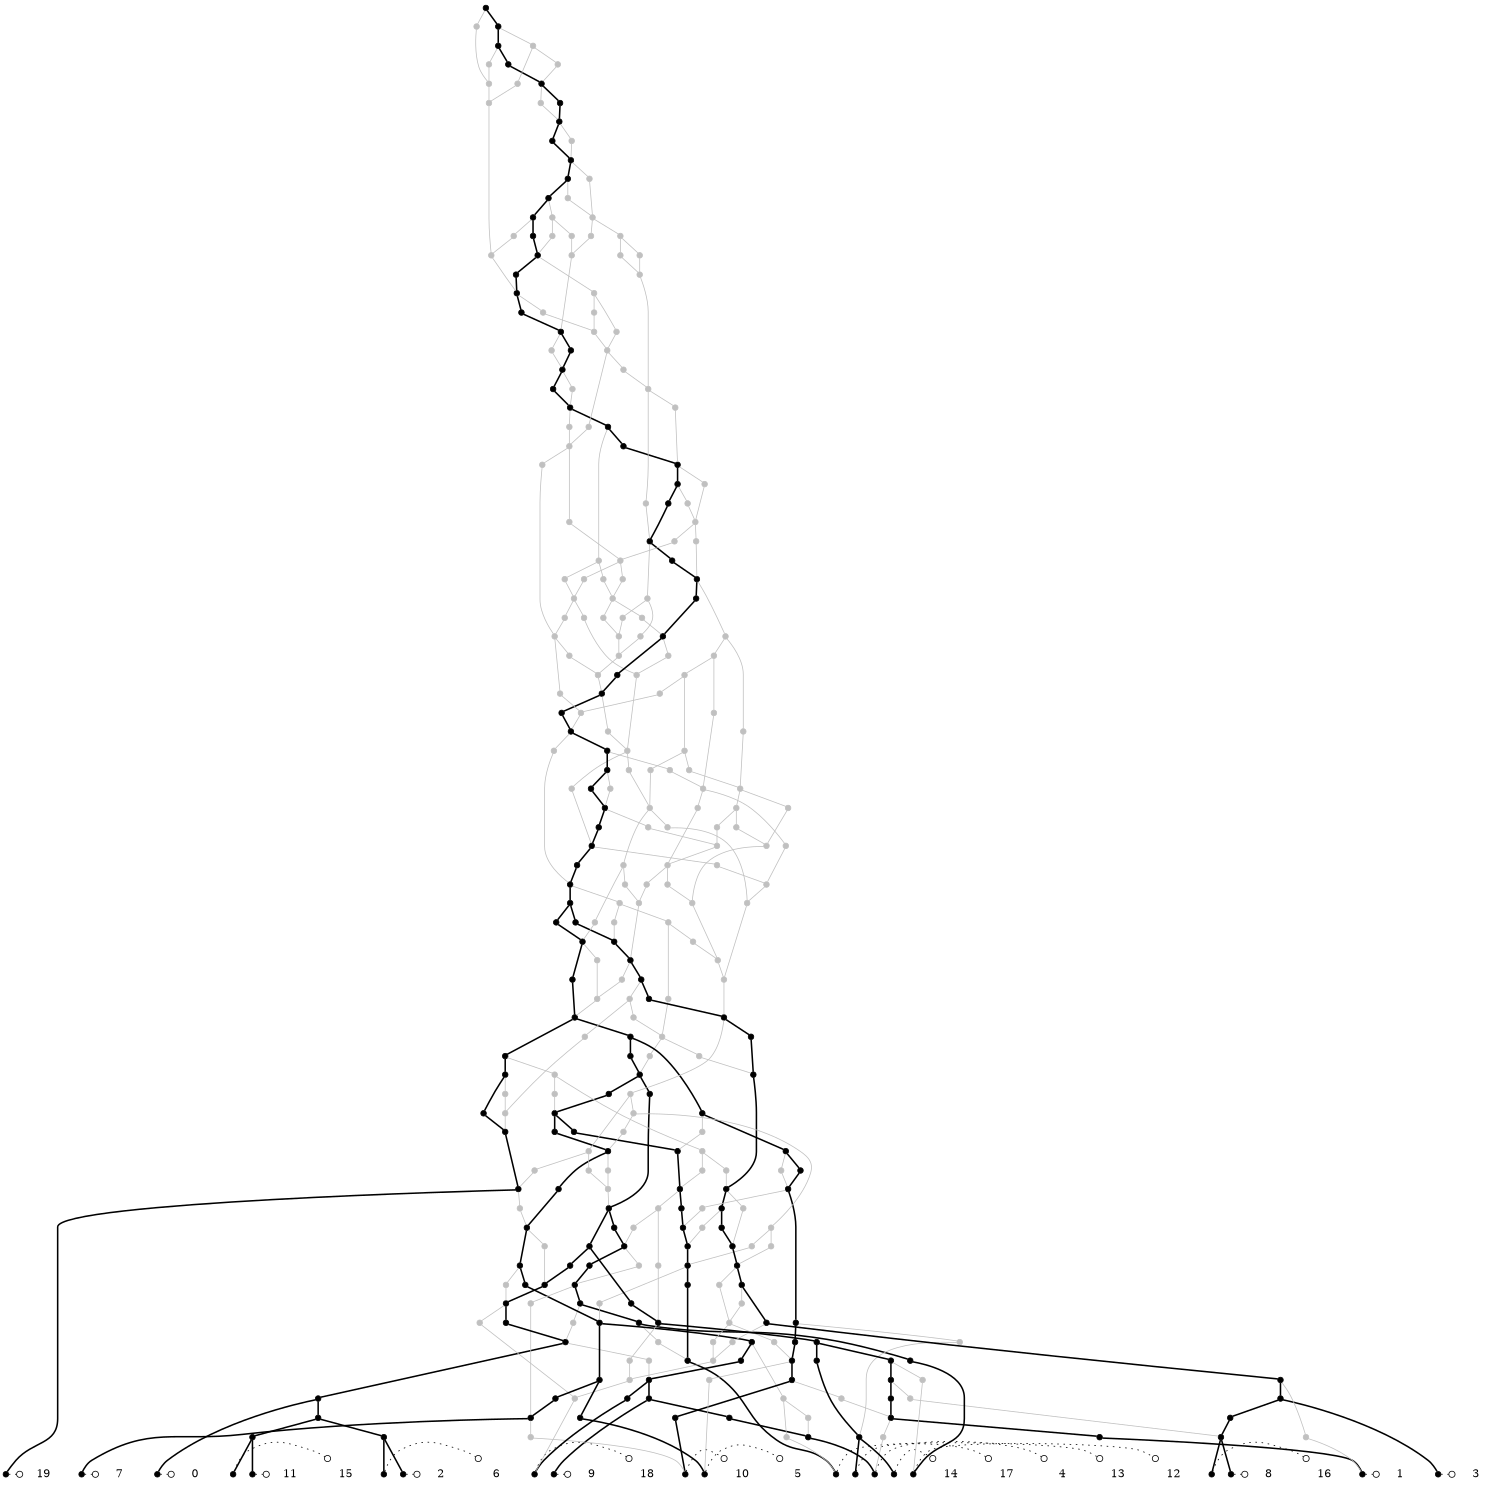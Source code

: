 digraph G {fontsize=5;ranksep=0.02;ratio=fill;size="10,10";
edge[arrowhead=none];
{rank=same;1[shape=point] 2[shape=point] 3[shape=point] 4[shape=point] 5[shape=point] 6[shape=point] 7[shape=point] 8[shape=point] 9[shape=point] 10[shape=point] 11[shape=point] 12[shape=point] 13[shape=point] 14[shape=point] 15[shape=point] 16[shape=point] 17[shape=point] 18[shape=point] 19[shape=point] 20[shape=point] }
1[shape=point,width=0.10,height=0.10]
1->346[style=dotted,arrowhead=odot,arrowsize=1];
346[shape=plaintext,label="0"];
{rank=same; 1;346}
2[shape=point,width=0.10,height=0.10]
2->347[style=dotted,arrowhead=odot,arrowsize=1];
347[shape=plaintext,label="1"];
{rank=same; 2;347}
3[shape=point,width=0.10,height=0.10]
3->348[style=dotted,arrowhead=odot,arrowsize=1];
348[shape=plaintext,label="2"];
{rank=same; 3;348}
4[shape=point,width=0.10,height=0.10]
4->349[style=dotted,arrowhead=odot,arrowsize=1];
349[shape=plaintext,label="3"];
{rank=same; 4;349}
5[shape=point,width=0.10,height=0.10]
5->350[style=dotted,arrowhead=odot,arrowsize=1];
350[shape=plaintext,label="4"];
{rank=same; 5;350}
6[shape=point,width=0.10,height=0.10]
6->351[style=dotted,arrowhead=odot,arrowsize=1];
351[shape=plaintext,label="5"];
{rank=same; 6;351}
7[shape=point,width=0.10,height=0.10]
7->352[style=dotted,arrowhead=odot,arrowsize=1];
352[shape=plaintext,label="6"];
{rank=same; 7;352}
8[shape=point,width=0.10,height=0.10]
8->353[style=dotted,arrowhead=odot,arrowsize=1];
353[shape=plaintext,label="7"];
{rank=same; 8;353}
9[shape=point,width=0.10,height=0.10]
9->354[style=dotted,arrowhead=odot,arrowsize=1];
354[shape=plaintext,label="8"];
{rank=same; 9;354}
10[shape=point,width=0.10,height=0.10]
10->355[style=dotted,arrowhead=odot,arrowsize=1];
355[shape=plaintext,label="9"];
{rank=same; 10;355}
11[shape=point,width=0.10,height=0.10]
11->356[style=dotted,arrowhead=odot,arrowsize=1];
356[shape=plaintext,label="10"];
{rank=same; 11;356}
12[shape=point,width=0.10,height=0.10]
12->357[style=dotted,arrowhead=odot,arrowsize=1];
357[shape=plaintext,label="11"];
{rank=same; 12;357}
13[shape=point,width=0.10,height=0.10]
13->358[style=dotted,arrowhead=odot,arrowsize=1];
358[shape=plaintext,label="12"];
{rank=same; 13;358}
14[shape=point,width=0.10,height=0.10]
14->359[style=dotted,arrowhead=odot,arrowsize=1];
359[shape=plaintext,label="13"];
{rank=same; 14;359}
15[shape=point,width=0.10,height=0.10]
15->360[style=dotted,arrowhead=odot,arrowsize=1];
360[shape=plaintext,label="14"];
{rank=same; 15;360}
16[shape=point,width=0.10,height=0.10]
16->361[style=dotted,arrowhead=odot,arrowsize=1];
361[shape=plaintext,label="15"];
{rank=same; 16;361}
17[shape=point,width=0.10,height=0.10]
17->362[style=dotted,arrowhead=odot,arrowsize=1];
362[shape=plaintext,label="16"];
{rank=same; 17;362}
18[shape=point,width=0.10,height=0.10]
18->363[style=dotted,arrowhead=odot,arrowsize=1];
363[shape=plaintext,label="17"];
{rank=same; 18;363}
19[shape=point,width=0.10,height=0.10]
19->364[style=dotted,arrowhead=odot,arrowsize=1];
364[shape=plaintext,label="18"];
{rank=same; 19;364}
20[shape=point,width=0.10,height=0.10]
20->365[style=dotted,arrowhead=odot,arrowsize=1];
365[shape=plaintext,label="19"];
{rank=same; 20;365}
21[shape=point,width=0.10,height=0.10]
22[shape=point,width=0.10,height=0.10]
23[shape=point,width=0.10,height=0.10,color=gray]
24[shape=point,width=0.10,height=0.10]
25[shape=point,width=0.10,height=0.10,color=gray]
26[shape=point,width=0.10,height=0.10]
27[shape=point,width=0.10,height=0.10,color=gray]
28[shape=point,width=0.10,height=0.10]
29[shape=point,width=0.10,height=0.10]
30[shape=point,width=0.10,height=0.10,color=gray]
31[shape=point,width=0.10,height=0.10]
32[shape=point,width=0.10,height=0.10]
33[shape=point,width=0.10,height=0.10]
34[shape=point,width=0.10,height=0.10]
35[shape=point,width=0.10,height=0.10]
36[shape=point,width=0.10,height=0.10,color=gray]
37[shape=point,width=0.10,height=0.10]
38[shape=point,width=0.10,height=0.10,color=gray]
39[shape=point,width=0.10,height=0.10]
40[shape=point,width=0.10,height=0.10,color=gray]
41[shape=point,width=0.10,height=0.10]
42[shape=point,width=0.10,height=0.10]
43[shape=point,width=0.10,height=0.10]
44[shape=point,width=0.10,height=0.10,color=gray]
45[shape=point,width=0.10,height=0.10]
46[shape=point,width=0.10,height=0.10]
47[shape=point,width=0.10,height=0.10,color=gray]
48[shape=point,width=0.10,height=0.10]
49[shape=point,width=0.10,height=0.10,color=gray]
50[shape=point,width=0.10,height=0.10]
51[shape=point,width=0.10,height=0.10,color=gray]
52[shape=point,width=0.10,height=0.10]
53[shape=point,width=0.10,height=0.10,color=gray]
54[shape=point,width=0.10,height=0.10]
55[shape=point,width=0.10,height=0.10]
56[shape=point,width=0.10,height=0.10]
57[shape=point,width=0.10,height=0.10]
58[shape=point,width=0.10,height=0.10]
59[shape=point,width=0.10,height=0.10]
60[shape=point,width=0.10,height=0.10]
61[shape=point,width=0.10,height=0.10]
62[shape=point,width=0.10,height=0.10,color=gray]
63[shape=point,width=0.10,height=0.10]
64[shape=point,width=0.10,height=0.10]
65[shape=point,width=0.10,height=0.10,color=gray]
66[shape=point,width=0.10,height=0.10]
67[shape=point,width=0.10,height=0.10,color=gray]
68[shape=point,width=0.10,height=0.10,color=gray]
69[shape=point,width=0.10,height=0.10]
70[shape=point,width=0.10,height=0.10,color=gray]
71[shape=point,width=0.10,height=0.10]
72[shape=point,width=0.10,height=0.10]
73[shape=point,width=0.10,height=0.10,color=gray]
74[shape=point,width=0.10,height=0.10]
75[shape=point,width=0.10,height=0.10]
76[shape=point,width=0.10,height=0.10,color=gray]
77[shape=point,width=0.10,height=0.10,color=gray]
78[shape=point,width=0.10,height=0.10,color=gray]
79[shape=point,width=0.10,height=0.10,color=gray]
80[shape=point,width=0.10,height=0.10,color=gray]
81[shape=point,width=0.10,height=0.10,color=gray]
82[shape=point,width=0.10,height=0.10]
83[shape=point,width=0.10,height=0.10]
84[shape=point,width=0.10,height=0.10]
85[shape=point,width=0.10,height=0.10]
86[shape=point,width=0.10,height=0.10,color=gray]
87[shape=point,width=0.10,height=0.10]
88[shape=point,width=0.10,height=0.10]
89[shape=point,width=0.10,height=0.10]
90[shape=point,width=0.10,height=0.10,color=gray]
91[shape=point,width=0.10,height=0.10]
92[shape=point,width=0.10,height=0.10]
93[shape=point,width=0.10,height=0.10]
94[shape=point,width=0.10,height=0.10,color=gray]
95[shape=point,width=0.10,height=0.10]
96[shape=point,width=0.10,height=0.10,color=gray]
97[shape=point,width=0.10,height=0.10,color=gray]
98[shape=point,width=0.10,height=0.10]
99[shape=point,width=0.10,height=0.10,color=gray]
100[shape=point,width=0.10,height=0.10]
101[shape=point,width=0.10,height=0.10]
102[shape=point,width=0.10,height=0.10]
103[shape=point,width=0.10,height=0.10,color=gray]
104[shape=point,width=0.10,height=0.10]
105[shape=point,width=0.10,height=0.10,color=gray]
106[shape=point,width=0.10,height=0.10]
107[shape=point,width=0.10,height=0.10,color=gray]
108[shape=point,width=0.10,height=0.10]
109[shape=point,width=0.10,height=0.10]
110[shape=point,width=0.10,height=0.10,color=gray]
111[shape=point,width=0.10,height=0.10]
112[shape=point,width=0.10,height=0.10]
113[shape=point,width=0.10,height=0.10,color=gray]
114[shape=point,width=0.10,height=0.10]
115[shape=point,width=0.10,height=0.10,color=gray]
116[shape=point,width=0.10,height=0.10]
117[shape=point,width=0.10,height=0.10,color=gray]
118[shape=point,width=0.10,height=0.10]
119[shape=point,width=0.10,height=0.10]
120[shape=point,width=0.10,height=0.10,color=gray]
121[shape=point,width=0.10,height=0.10]
122[shape=point,width=0.10,height=0.10]
123[shape=point,width=0.10,height=0.10,color=gray]
124[shape=point,width=0.10,height=0.10]
125[shape=point,width=0.10,height=0.10]
126[shape=point,width=0.10,height=0.10]
127[shape=point,width=0.10,height=0.10,color=gray]
128[shape=point,width=0.10,height=0.10]
129[shape=point,width=0.10,height=0.10,color=gray]
130[shape=point,width=0.10,height=0.10]
131[shape=point,width=0.10,height=0.10]
132[shape=point,width=0.10,height=0.10,color=gray]
133[shape=point,width=0.10,height=0.10]
134[shape=point,width=0.10,height=0.10]
135[shape=point,width=0.10,height=0.10,color=gray]
136[shape=point,width=0.10,height=0.10]
137[shape=point,width=0.10,height=0.10]
138[shape=point,width=0.10,height=0.10,color=gray]
139[shape=point,width=0.10,height=0.10]
140[shape=point,width=0.10,height=0.10]
141[shape=point,width=0.10,height=0.10,color=gray]
142[shape=point,width=0.10,height=0.10,color=gray]
143[shape=point,width=0.10,height=0.10,color=gray]
144[shape=point,width=0.10,height=0.10]
145[shape=point,width=0.10,height=0.10]
146[shape=point,width=0.10,height=0.10,color=gray]
147[shape=point,width=0.10,height=0.10]
148[shape=point,width=0.10,height=0.10,color=gray]
149[shape=point,width=0.10,height=0.10,color=gray]
150[shape=point,width=0.10,height=0.10,color=gray]
151[shape=point,width=0.10,height=0.10]
152[shape=point,width=0.10,height=0.10]
153[shape=point,width=0.10,height=0.10,color=gray]
154[shape=point,width=0.10,height=0.10,color=gray]
155[shape=point,width=0.10,height=0.10,color=gray]
156[shape=point,width=0.10,height=0.10,color=gray]
157[shape=point,width=0.10,height=0.10,color=gray]
158[shape=point,width=0.10,height=0.10]
159[shape=point,width=0.10,height=0.10,color=gray]
160[shape=point,width=0.10,height=0.10]
161[shape=point,width=0.10,height=0.10]
162[shape=point,width=0.10,height=0.10]
163[shape=point,width=0.10,height=0.10,color=gray]
164[shape=point,width=0.10,height=0.10,color=gray]
165[shape=point,width=0.10,height=0.10]
166[shape=point,width=0.10,height=0.10,color=gray]
167[shape=point,width=0.10,height=0.10,color=gray]
168[shape=point,width=0.10,height=0.10]
169[shape=point,width=0.10,height=0.10]
170[shape=point,width=0.10,height=0.10]
171[shape=point,width=0.10,height=0.10]
172[shape=point,width=0.10,height=0.10]
173[shape=point,width=0.10,height=0.10,color=gray]
174[shape=point,width=0.10,height=0.10,color=gray]
175[shape=point,width=0.10,height=0.10,color=gray]
176[shape=point,width=0.10,height=0.10,color=gray]
177[shape=point,width=0.10,height=0.10,color=gray]
178[shape=point,width=0.10,height=0.10]
179[shape=point,width=0.10,height=0.10,color=gray]
180[shape=point,width=0.10,height=0.10]
181[shape=point,width=0.10,height=0.10,color=gray]
182[shape=point,width=0.10,height=0.10]
183[shape=point,width=0.10,height=0.10,color=gray]
184[shape=point,width=0.10,height=0.10,color=gray]
185[shape=point,width=0.10,height=0.10]
186[shape=point,width=0.10,height=0.10]
187[shape=point,width=0.10,height=0.10,color=gray]
188[shape=point,width=0.10,height=0.10,color=gray]
189[shape=point,width=0.10,height=0.10,color=gray]
190[shape=point,width=0.10,height=0.10]
191[shape=point,width=0.10,height=0.10,color=gray]
192[shape=point,width=0.10,height=0.10,color=gray]
193[shape=point,width=0.10,height=0.10]
194[shape=point,width=0.10,height=0.10,color=gray]
195[shape=point,width=0.10,height=0.10]
196[shape=point,width=0.10,height=0.10,color=gray]
197[shape=point,width=0.10,height=0.10,color=gray]
198[shape=point,width=0.10,height=0.10,color=gray]
199[shape=point,width=0.10,height=0.10,color=gray]
200[shape=point,width=0.10,height=0.10,color=gray]
201[shape=point,width=0.10,height=0.10,color=gray]
202[shape=point,width=0.10,height=0.10,color=gray]
203[shape=point,width=0.10,height=0.10,color=gray]
204[shape=point,width=0.10,height=0.10,color=gray]
205[shape=point,width=0.10,height=0.10]
206[shape=point,width=0.10,height=0.10,color=gray]
207[shape=point,width=0.10,height=0.10,color=gray]
208[shape=point,width=0.10,height=0.10,color=gray]
209[shape=point,width=0.10,height=0.10,color=gray]
210[shape=point,width=0.10,height=0.10,color=gray]
211[shape=point,width=0.10,height=0.10]
212[shape=point,width=0.10,height=0.10,color=gray]
213[shape=point,width=0.10,height=0.10,color=gray]
214[shape=point,width=0.10,height=0.10,color=gray]
215[shape=point,width=0.10,height=0.10,color=gray]
216[shape=point,width=0.10,height=0.10,color=gray]
217[shape=point,width=0.10,height=0.10,color=gray]
218[shape=point,width=0.10,height=0.10,color=gray]
219[shape=point,width=0.10,height=0.10,color=gray]
220[shape=point,width=0.10,height=0.10]
221[shape=point,width=0.10,height=0.10]
222[shape=point,width=0.10,height=0.10,color=gray]
223[shape=point,width=0.10,height=0.10]
224[shape=point,width=0.10,height=0.10,color=gray]
225[shape=point,width=0.10,height=0.10]
226[shape=point,width=0.10,height=0.10,color=gray]
227[shape=point,width=0.10,height=0.10,color=gray]
228[shape=point,width=0.10,height=0.10,color=gray]
229[shape=point,width=0.10,height=0.10]
230[shape=point,width=0.10,height=0.10,color=gray]
231[shape=point,width=0.10,height=0.10,color=gray]
232[shape=point,width=0.10,height=0.10]
233[shape=point,width=0.10,height=0.10,color=gray]
234[shape=point,width=0.10,height=0.10,color=gray]
235[shape=point,width=0.10,height=0.10]
236[shape=point,width=0.10,height=0.10]
237[shape=point,width=0.10,height=0.10,color=gray]
238[shape=point,width=0.10,height=0.10,color=gray]
239[shape=point,width=0.10,height=0.10,color=gray]
240[shape=point,width=0.10,height=0.10,color=gray]
241[shape=point,width=0.10,height=0.10]
242[shape=point,width=0.10,height=0.10,color=gray]
243[shape=point,width=0.10,height=0.10,color=gray]
244[shape=point,width=0.10,height=0.10,color=gray]
245[shape=point,width=0.10,height=0.10,color=gray]
246[shape=point,width=0.10,height=0.10]
247[shape=point,width=0.10,height=0.10,color=gray]
248[shape=point,width=0.10,height=0.10,color=gray]
249[shape=point,width=0.10,height=0.10,color=gray]
250[shape=point,width=0.10,height=0.10]
251[shape=point,width=0.10,height=0.10,color=gray]
252[shape=point,width=0.10,height=0.10,color=gray]
253[shape=point,width=0.10,height=0.10]
254[shape=point,width=0.10,height=0.10,color=gray]
255[shape=point,width=0.10,height=0.10,color=gray]
256[shape=point,width=0.10,height=0.10,color=gray]
257[shape=point,width=0.10,height=0.10,color=gray]
258[shape=point,width=0.10,height=0.10,color=gray]
259[shape=point,width=0.10,height=0.10]
260[shape=point,width=0.10,height=0.10,color=gray]
261[shape=point,width=0.10,height=0.10,color=gray]
262[shape=point,width=0.10,height=0.10,color=gray]
263[shape=point,width=0.10,height=0.10,color=gray]
264[shape=point,width=0.10,height=0.10,color=gray]
265[shape=point,width=0.10,height=0.10,color=gray]
266[shape=point,width=0.10,height=0.10,color=gray]
267[shape=point,width=0.10,height=0.10,color=gray]
268[shape=point,width=0.10,height=0.10]
269[shape=point,width=0.10,height=0.10,color=gray]
270[shape=point,width=0.10,height=0.10,color=gray]
271[shape=point,width=0.10,height=0.10]
272[shape=point,width=0.10,height=0.10,color=gray]
273[shape=point,width=0.10,height=0.10,color=gray]
274[shape=point,width=0.10,height=0.10,color=gray]
275[shape=point,width=0.10,height=0.10,color=gray]
276[shape=point,width=0.10,height=0.10,color=gray]
277[shape=point,width=0.10,height=0.10,color=gray]
278[shape=point,width=0.10,height=0.10,color=gray]
279[shape=point,width=0.10,height=0.10,color=gray]
280[shape=point,width=0.10,height=0.10,color=gray]
281[shape=point,width=0.10,height=0.10]
282[shape=point,width=0.10,height=0.10,color=gray]
283[shape=point,width=0.10,height=0.10]
284[shape=point,width=0.10,height=0.10]
285[shape=point,width=0.10,height=0.10]
286[shape=point,width=0.10,height=0.10,color=gray]
287[shape=point,width=0.10,height=0.10,color=gray]
288[shape=point,width=0.10,height=0.10]
289[shape=point,width=0.10,height=0.10,color=gray]
290[shape=point,width=0.10,height=0.10,color=gray]
291[shape=point,width=0.10,height=0.10,color=gray]
292[shape=point,width=0.10,height=0.10]
293[shape=point,width=0.10,height=0.10,color=gray]
294[shape=point,width=0.10,height=0.10,color=gray]
295[shape=point,width=0.10,height=0.10]
296[shape=point,width=0.10,height=0.10,color=gray]
297[shape=point,width=0.10,height=0.10]
298[shape=point,width=0.10,height=0.10]
299[shape=point,width=0.10,height=0.10,color=gray]
300[shape=point,width=0.10,height=0.10,color=gray]
301[shape=point,width=0.10,height=0.10,color=gray]
302[shape=point,width=0.10,height=0.10,color=gray]
303[shape=point,width=0.10,height=0.10,color=gray]
304[shape=point,width=0.10,height=0.10]
305[shape=point,width=0.10,height=0.10,color=gray]
306[shape=point,width=0.10,height=0.10,color=gray]
307[shape=point,width=0.10,height=0.10]
308[shape=point,width=0.10,height=0.10,color=gray]
309[shape=point,width=0.10,height=0.10,color=gray]
310[shape=point,width=0.10,height=0.10,color=gray]
311[shape=point,width=0.10,height=0.10,color=gray]
312[shape=point,width=0.10,height=0.10]
313[shape=point,width=0.10,height=0.10]
314[shape=point,width=0.10,height=0.10,color=gray]
315[shape=point,width=0.10,height=0.10]
316[shape=point,width=0.10,height=0.10,color=gray]
317[shape=point,width=0.10,height=0.10,color=gray]
318[shape=point,width=0.10,height=0.10]
319[shape=point,width=0.10,height=0.10,color=gray]
320[shape=point,width=0.10,height=0.10,color=gray]
321[shape=point,width=0.10,height=0.10,color=gray]
322[shape=point,width=0.10,height=0.10,color=gray]
323[shape=point,width=0.10,height=0.10,color=gray]
324[shape=point,width=0.10,height=0.10]
325[shape=point,width=0.10,height=0.10]
326[shape=point,width=0.10,height=0.10,color=gray]
327[shape=point,width=0.10,height=0.10,color=gray]
328[shape=point,width=0.10,height=0.10]
329[shape=point,width=0.10,height=0.10]
330[shape=point,width=0.10,height=0.10]
331[shape=point,width=0.10,height=0.10,color=gray]
332[shape=point,width=0.10,height=0.10]
333[shape=point,width=0.10,height=0.10]
334[shape=point,width=0.10,height=0.10,color=gray]
335[shape=point,width=0.10,height=0.10]
336[shape=point,width=0.10,height=0.10]
337[shape=point,width=0.10,height=0.10,color=gray]
338[shape=point,width=0.10,height=0.10,color=gray]
339[shape=point,width=0.10,height=0.10,color=gray]
340[shape=point,width=0.10,height=0.10,color=gray]
341[shape=point,width=0.10,height=0.10,color=gray]
342[shape=point,width=0.10,height=0.10]
343[shape=point,width=0.10,height=0.10,color=gray]
344[shape=point,width=0.10,height=0.10]
345[shape=point,width=0.10,height=0.10]
42 -> 1[style=bold]
37 -> 2[style=bold]
38 -> 2[color=gray]
33 -> 3[style=bold]
59 -> 4[style=bold]
22 -> 5[style=bold]
23 -> 5[color=gray]
61 -> 6[style=bold]
62 -> 6[color=gray]
33 -> 7[style=bold]
41 -> 8[style=bold]
31 -> 9[style=bold]
28 -> 10[style=bold]
29 -> 11[style=bold]
30 -> 11[color=gray]
21 -> 12[style=bold]
50 -> 13[style=bold]
51 -> 13[color=gray]
24 -> 14[style=bold]
25 -> 14[color=gray]
32 -> 15[style=bold]
21 -> 16[style=bold]
31 -> 17[style=bold]
32 -> 18[style=bold]
35 -> 19[style=bold]
36 -> 19[color=gray]
133 -> 20[style=bold]
34 -> 21[style=bold]
26 -> 22[style=bold]
27 -> 22[color=gray]
45 -> 23[color=gray]
52 -> 24[style=bold]
53 -> 24[color=gray]
40 -> 25[color=gray]
28 -> 26[style=bold]
40 -> 27[color=gray]
39 -> 28[style=bold]
60 -> 29[style=bold]
41 -> 30[color=gray]
46 -> 31[style=bold]
47 -> 31[color=gray]
69 -> 32[style=bold]
70 -> 32[color=gray]
34 -> 33[style=bold]
42 -> 34[style=bold]
39 -> 35[style=bold]
67 -> 36[color=gray]
68 -> 36[color=gray]
45 -> 37[style=bold]
66 -> 38[color=gray]
43 -> 39[style=bold]
44 -> 39[color=gray]
57 -> 40[color=gray]
64 -> 41[style=bold]
65 -> 41[color=gray]
56 -> 42[style=bold]
57 -> 43[style=bold]
56 -> 44[color=gray]
48 -> 45[style=bold]
49 -> 45[color=gray]
59 -> 46[style=bold]
54 -> 47[color=gray]
54 -> 48[style=bold]
60 -> 49[color=gray]
58 -> 50[style=bold]
55 -> 51[color=gray]
92 -> 52[style=bold]
58 -> 53[color=gray]
55 -> 54[style=bold]
84 -> 55[style=bold]
75 -> 56[style=bold]
76 -> 56[color=gray]
74 -> 57[style=bold]
83 -> 58[style=bold]
66 -> 59[style=bold]
63 -> 60[style=bold]
71 -> 61[style=bold]
63 -> 62[color=gray]
72 -> 63[style=bold]
73 -> 63[color=gray]
71 -> 64[style=bold]
87 -> 65[color=gray]
88 -> 66[style=bold]
77 -> 67[color=gray]
78 -> 67[color=gray]
82 -> 68[color=gray]
84 -> 69[style=bold]
95 -> 70[color=gray]
74 -> 71[style=bold]
95 -> 72[style=bold]
81 -> 73[color=gray]
85 -> 74[style=bold]
86 -> 74[color=gray]
82 -> 75[style=bold]
83 -> 76[color=gray]
79 -> 77[color=gray]
80 -> 77[color=gray]
101 -> 78[color=gray]
88 -> 79[color=gray]
81 -> 80[color=gray]
96 -> 81[color=gray]
97 -> 81[color=gray]
93 -> 82[style=bold]
94 -> 82[color=gray]
87 -> 83[style=bold]
101 -> 84[style=bold]
108 -> 85[style=bold]
92 -> 86[color=gray]
89 -> 87[style=bold]
90 -> 87[color=gray]
100 -> 88[style=bold]
91 -> 89[style=bold]
91 -> 90[color=gray]
104 -> 91[style=bold]
105 -> 91[color=gray]
98 -> 92[style=bold]
99 -> 92[color=gray]
109 -> 93[style=bold]
110 -> 93[color=gray]
108 -> 94[color=gray]
130 -> 95[style=bold]
111 -> 96[color=gray]
100 -> 97[color=gray]
102 -> 98[style=bold]
103 -> 98[color=gray]
123 -> 99[color=gray]
111 -> 100[style=bold]
106 -> 101[style=bold]
107 -> 101[color=gray]
116 -> 102[style=bold]
117 -> 102[color=gray]
118 -> 103[color=gray]
125 -> 104[style=bold]
120 -> 105[color=gray]
119 -> 106[style=bold]
120 -> 107[color=gray]
124 -> 108[style=bold]
119 -> 109[style=bold]
124 -> 110[color=gray]
112 -> 111[style=bold]
113 -> 111[color=gray]
114 -> 112[style=bold]
115 -> 112[color=gray]
123 -> 113[color=gray]
118 -> 114[style=bold]
121 -> 115[color=gray]
122 -> 116[style=bold]
130 -> 117[color=gray]
121 -> 118[style=bold]
125 -> 119[style=bold]
122 -> 120[color=gray]
140 -> 121[style=bold]
141 -> 121[color=gray]
131 -> 122[style=bold]
132 -> 122[color=gray]
150 -> 123[color=gray]
128 -> 124[style=bold]
129 -> 124[color=gray]
126 -> 125[style=bold]
127 -> 125[color=gray]
161 -> 126[style=bold]
142 -> 127[color=gray]
143 -> 127[color=gray]
144 -> 128[style=bold]
133 -> 129[color=gray]
134 -> 130[style=bold]
135 -> 130[color=gray]
137 -> 131[style=bold]
138 -> 131[color=gray]
155 -> 132[color=gray]
147 -> 133[style=bold]
148 -> 133[color=gray]
136 -> 134[style=bold]
136 -> 135[color=gray]
139 -> 136[style=bold]
151 -> 137[style=bold]
139 -> 138[color=gray]
169 -> 139[style=bold]
165 -> 140[style=bold]
166 -> 140[color=gray]
155 -> 141[color=gray]
144 -> 142[color=gray]
149 -> 143[color=gray]
145 -> 144[style=bold]
146 -> 144[color=gray]
151 -> 145[style=bold]
150 -> 146[color=gray]
152 -> 147[style=bold]
153 -> 147[color=gray]
149 -> 148[color=gray]
154 -> 149[color=gray]
154 -> 150[color=gray]
158 -> 151[style=bold]
159 -> 151[color=gray]
160 -> 152[style=bold]
156 -> 153[color=gray]
157 -> 153[color=gray]
171 -> 154[color=gray]
164 -> 155[color=gray]
179 -> 156[color=gray]
160 -> 157[color=gray]
161 -> 158[style=bold]
164 -> 159[color=gray]
168 -> 160[style=bold]
162 -> 161[style=bold]
163 -> 161[color=gray]
169 -> 162[style=bold]
167 -> 163[color=gray]
168 -> 164[color=gray]
171 -> 165[style=bold]
167 -> 166[color=gray]
176 -> 167[color=gray]
177 -> 167[color=gray]
170 -> 168[style=bold]
170 -> 169[style=bold]
172 -> 170[style=bold]
173 -> 170[color=gray]
180 -> 171[style=bold]
181 -> 171[color=gray]
178 -> 172[style=bold]
174 -> 173[color=gray]
175 -> 173[color=gray]
185 -> 174[color=gray]
178 -> 175[color=gray]
192 -> 176[color=gray]
179 -> 177[color=gray]
193 -> 178[style=bold]
194 -> 178[color=gray]
182 -> 179[color=gray]
182 -> 180[style=bold]
183 -> 181[color=gray]
184 -> 181[color=gray]
185 -> 182[style=bold]
188 -> 183[color=gray]
189 -> 183[color=gray]
202 -> 184[color=gray]
203 -> 184[color=gray]
186 -> 185[style=bold]
187 -> 185[color=gray]
190 -> 186[style=bold]
191 -> 186[color=gray]
196 -> 187[color=gray]
197 -> 187[color=gray]
198 -> 188[color=gray]
199 -> 188[color=gray]
192 -> 189[color=gray]
195 -> 190[style=bold]
200 -> 191[color=gray]
200 -> 192[color=gray]
195 -> 193[style=bold]
204 -> 194[color=gray]
205 -> 195[style=bold]
204 -> 196[color=gray]
201 -> 197[color=gray]
201 -> 198[color=gray]
218 -> 199[color=gray]
219 -> 199[color=gray]
205 -> 200[color=gray]
208 -> 201[color=gray]
209 -> 201[color=gray]
206 -> 202[color=gray]
207 -> 202[color=gray]
213 -> 203[color=gray]
213 -> 204[color=gray]
211 -> 205[style=bold]
212 -> 205[color=gray]
220 -> 206[color=gray]
210 -> 207[color=gray]
214 -> 208[color=gray]
215 -> 208[color=gray]
210 -> 209[color=gray]
230 -> 210[color=gray]
231 -> 210[color=gray]
220 -> 211[style=bold]
235 -> 212[color=gray]
216 -> 213[color=gray]
217 -> 213[color=gray]
223 -> 214[color=gray]
227 -> 215[color=gray]
240 -> 216[color=gray]
224 -> 217[color=gray]
227 -> 218[color=gray]
228 -> 219[color=gray]
221 -> 220[style=bold]
222 -> 220[color=gray]
223 -> 221[style=bold]
224 -> 222[color=gray]
225 -> 223[style=bold]
226 -> 223[color=gray]
233 -> 224[color=gray]
234 -> 224[color=gray]
229 -> 225[style=bold]
229 -> 226[color=gray]
228 -> 227[color=gray]
238 -> 228[color=gray]
239 -> 228[color=gray]
232 -> 229[style=bold]
232 -> 230[color=gray]
249 -> 231[color=gray]
235 -> 232[style=bold]
241 -> 233[color=gray]
242 -> 234[color=gray]
243 -> 234[color=gray]
236 -> 235[style=bold]
237 -> 235[color=gray]
241 -> 236[style=bold]
244 -> 237[color=gray]
245 -> 237[color=gray]
255 -> 238[color=gray]
240 -> 239[color=gray]
248 -> 240[color=gray]
246 -> 241[style=bold]
247 -> 241[color=gray]
250 -> 242[color=gray]
262 -> 243[color=gray]
248 -> 244[color=gray]
256 -> 245[color=gray]
250 -> 246[style=bold]
251 -> 247[color=gray]
252 -> 247[color=gray]
249 -> 248[color=gray]
255 -> 249[color=gray]
253 -> 250[style=bold]
254 -> 250[color=gray]
260 -> 251[color=gray]
261 -> 251[color=gray]
256 -> 252[color=gray]
259 -> 253[style=bold]
267 -> 254[color=gray]
259 -> 255[color=gray]
257 -> 256[color=gray]
258 -> 256[color=gray]
280 -> 257[color=gray]
262 -> 258[color=gray]
268 -> 259[style=bold]
269 -> 259[color=gray]
263 -> 260[color=gray]
264 -> 260[color=gray]
270 -> 261[color=gray]
265 -> 262[color=gray]
266 -> 262[color=gray]
267 -> 263[color=gray]
270 -> 264[color=gray]
287 -> 265[color=gray]
274 -> 266[color=gray]
272 -> 267[color=gray]
273 -> 267[color=gray]
271 -> 268[style=bold]
277 -> 269[color=gray]
271 -> 270[color=gray]
281 -> 271[style=bold]
282 -> 271[color=gray]
287 -> 272[color=gray]
274 -> 273[color=gray]
275 -> 274[color=gray]
276 -> 274[color=gray]
280 -> 275[color=gray]
277 -> 276[color=gray]
278 -> 277[color=gray]
279 -> 277[color=gray]
283 -> 278[color=gray]
284 -> 279[color=gray]
290 -> 280[color=gray]
291 -> 280[color=gray]
283 -> 281[style=bold]
289 -> 282[color=gray]
284 -> 283[style=bold]
285 -> 284[style=bold]
286 -> 284[color=gray]
288 -> 285[style=bold]
289 -> 286[color=gray]
288 -> 287[color=gray]
292 -> 288[style=bold]
293 -> 289[color=gray]
294 -> 289[color=gray]
303 -> 290[color=gray]
292 -> 291[color=gray]
295 -> 292[style=bold]
296 -> 292[color=gray]
300 -> 293[color=gray]
301 -> 293[color=gray]
303 -> 294[color=gray]
297 -> 295[style=bold]
297 -> 296[color=gray]
298 -> 297[style=bold]
299 -> 297[color=gray]
304 -> 298[style=bold]
304 -> 299[color=gray]
302 -> 300[color=gray]
302 -> 301[color=gray]
323 -> 302[color=gray]
305 -> 303[color=gray]
306 -> 303[color=gray]
307 -> 304[style=bold]
308 -> 304[color=gray]
311 -> 305[color=gray]
309 -> 306[color=gray]
310 -> 306[color=gray]
312 -> 307[style=bold]
316 -> 308[color=gray]
317 -> 308[color=gray]
311 -> 309[color=gray]
312 -> 310[color=gray]
315 -> 311[color=gray]
313 -> 312[style=bold]
314 -> 312[color=gray]
315 -> 313[style=bold]
320 -> 314[color=gray]
321 -> 314[color=gray]
318 -> 315[style=bold]
319 -> 315[color=gray]
322 -> 316[color=gray]
323 -> 317[color=gray]
324 -> 318[style=bold]
322 -> 319[color=gray]
324 -> 320[color=gray]
338 -> 321[color=gray]
339 -> 321[color=gray]
325 -> 322[color=gray]
326 -> 323[color=gray]
327 -> 323[color=gray]
325 -> 324[style=bold]
328 -> 325[style=bold]
329 -> 326[color=gray]
328 -> 327[color=gray]
329 -> 328[style=bold]
330 -> 329[style=bold]
331 -> 329[color=gray]
332 -> 330[style=bold]
332 -> 331[color=gray]
333 -> 332[style=bold]
334 -> 332[color=gray]
335 -> 333[style=bold]
335 -> 334[color=gray]
336 -> 335[style=bold]
337 -> 335[color=gray]
342 -> 336[style=bold]
343 -> 337[color=gray]
340 -> 338[color=gray]
341 -> 338[color=gray]
343 -> 339[color=gray]
345 -> 340[color=gray]
342 -> 341[color=gray]
344 -> 342[style=bold]
344 -> 343[color=gray]
345 -> 344[style=bold]
}
